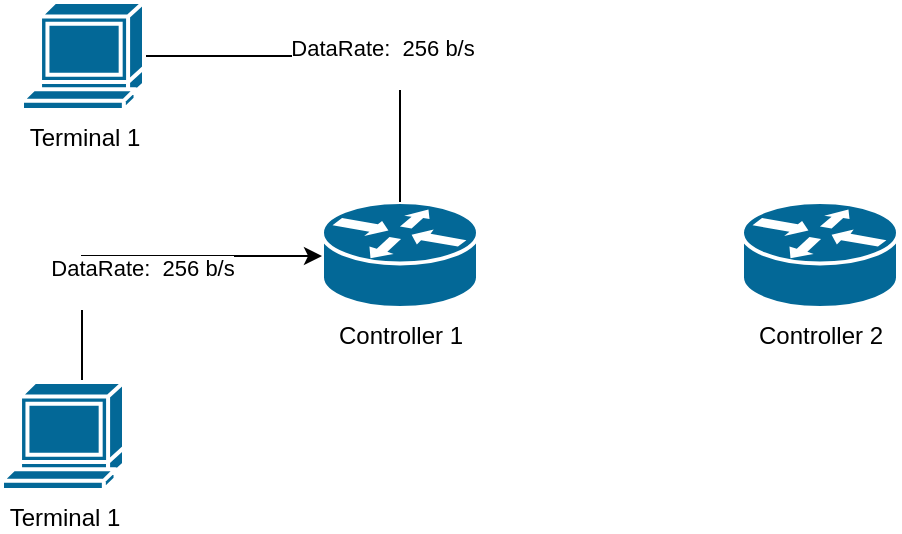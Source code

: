 <mxfile version="24.8.0">
  <diagram name="Pagina-1" id="sJdGso_o_oSKOoNAaLra">
    <mxGraphModel dx="880" dy="471" grid="1" gridSize="10" guides="1" tooltips="1" connect="1" arrows="1" fold="1" page="1" pageScale="1" pageWidth="827" pageHeight="1169" math="0" shadow="0">
      <root>
        <mxCell id="0" />
        <mxCell id="1" parent="0" />
        <mxCell id="6Nl4HK4vlLqBsYV-QB0l-3" value="Controller 1" style="shape=mxgraph.cisco.routers.router;sketch=0;html=1;pointerEvents=1;dashed=0;fillColor=#036897;strokeColor=#ffffff;strokeWidth=2;verticalLabelPosition=bottom;verticalAlign=top;align=center;outlineConnect=0;" vertex="1" parent="1">
          <mxGeometry x="350" y="210" width="78" height="53" as="geometry" />
        </mxCell>
        <mxCell id="6Nl4HK4vlLqBsYV-QB0l-5" value="DataRate:&amp;nbsp; 256 b/s&lt;div&gt;&lt;br&gt;&lt;/div&gt;" style="edgeStyle=orthogonalEdgeStyle;rounded=0;orthogonalLoop=1;jettySize=auto;html=1;endArrow=none;endFill=0;" edge="1" parent="1" source="6Nl4HK4vlLqBsYV-QB0l-4" target="6Nl4HK4vlLqBsYV-QB0l-3">
          <mxGeometry x="0.184" y="-3" relative="1" as="geometry">
            <mxPoint as="offset" />
          </mxGeometry>
        </mxCell>
        <mxCell id="6Nl4HK4vlLqBsYV-QB0l-4" value="Terminal 1" style="shape=mxgraph.cisco.computers_and_peripherals.terminal;sketch=0;html=1;pointerEvents=1;dashed=0;fillColor=#036897;strokeColor=#ffffff;strokeWidth=2;verticalLabelPosition=bottom;verticalAlign=top;align=center;outlineConnect=0;" vertex="1" parent="1">
          <mxGeometry x="200" y="110" width="61" height="54" as="geometry" />
        </mxCell>
        <mxCell id="6Nl4HK4vlLqBsYV-QB0l-7" value="Controller 2" style="shape=mxgraph.cisco.routers.router;sketch=0;html=1;pointerEvents=1;dashed=0;fillColor=#036897;strokeColor=#ffffff;strokeWidth=2;verticalLabelPosition=bottom;verticalAlign=top;align=center;outlineConnect=0;" vertex="1" parent="1">
          <mxGeometry x="560" y="210" width="78" height="53" as="geometry" />
        </mxCell>
        <mxCell id="6Nl4HK4vlLqBsYV-QB0l-9" value="DataRate:&amp;nbsp; 256 b/s&lt;div&gt;&lt;br&gt;&lt;/div&gt;" style="edgeStyle=orthogonalEdgeStyle;rounded=0;orthogonalLoop=1;jettySize=auto;html=1;" edge="1" parent="1" source="6Nl4HK4vlLqBsYV-QB0l-8" target="6Nl4HK4vlLqBsYV-QB0l-3">
          <mxGeometry x="0.016" y="-13" relative="1" as="geometry">
            <Array as="points">
              <mxPoint x="230" y="237" />
            </Array>
            <mxPoint as="offset" />
          </mxGeometry>
        </mxCell>
        <mxCell id="6Nl4HK4vlLqBsYV-QB0l-8" value="Terminal 1" style="shape=mxgraph.cisco.computers_and_peripherals.terminal;sketch=0;html=1;pointerEvents=1;dashed=0;fillColor=#036897;strokeColor=#ffffff;strokeWidth=2;verticalLabelPosition=bottom;verticalAlign=top;align=center;outlineConnect=0;" vertex="1" parent="1">
          <mxGeometry x="190" y="300" width="61" height="54" as="geometry" />
        </mxCell>
      </root>
    </mxGraphModel>
  </diagram>
</mxfile>
